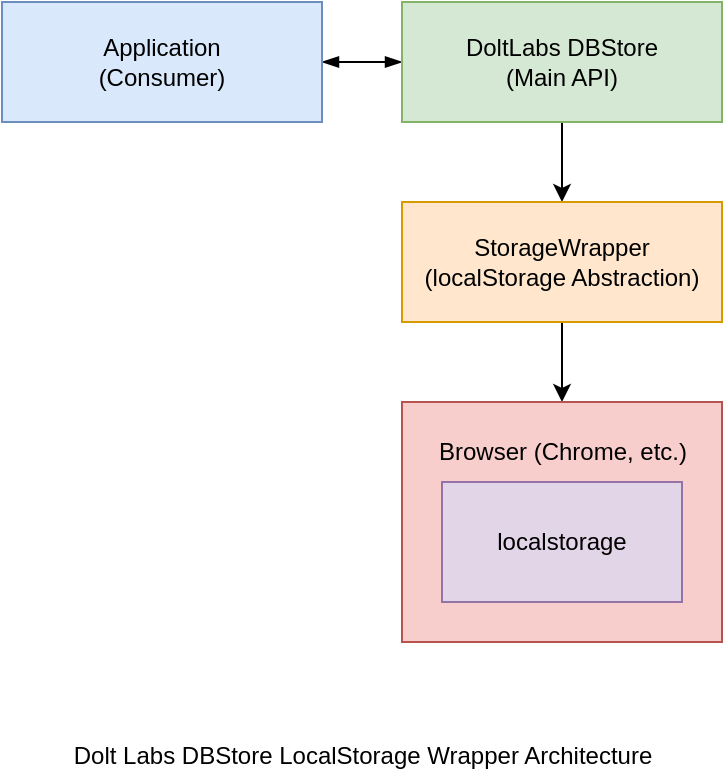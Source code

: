 <mxfile version="26.0.16">
  <diagram name="Page-1" id="Y7vyTCa_uENMa-VKctG6">
    <mxGraphModel dx="1467" dy="710" grid="0" gridSize="10" guides="1" tooltips="1" connect="1" arrows="1" fold="1" page="1" pageScale="1" pageWidth="850" pageHeight="1100" math="0" shadow="0">
      <root>
        <mxCell id="0" />
        <mxCell id="1" parent="0" />
        <mxCell id="7D-dPV7SOHnn52JqsAqx-11" value="Dolt Labs DBStore LocalStorage Wrapper Architecture" style="text;html=1;align=center;verticalAlign=middle;resizable=0;points=[];autosize=1;strokeColor=none;fillColor=none;" vertex="1" parent="1">
          <mxGeometry x="176.5" y="454" width="307" height="26" as="geometry" />
        </mxCell>
        <mxCell id="7D-dPV7SOHnn52JqsAqx-12" value="" style="group" vertex="1" connectable="0" parent="1">
          <mxGeometry x="150" y="90" width="360" height="320" as="geometry" />
        </mxCell>
        <mxCell id="7D-dPV7SOHnn52JqsAqx-8" style="edgeStyle=orthogonalEdgeStyle;rounded=0;orthogonalLoop=1;jettySize=auto;html=1;exitX=1;exitY=0.5;exitDx=0;exitDy=0;entryX=0;entryY=0.5;entryDx=0;entryDy=0;startArrow=blockThin;startFill=1;endArrow=blockThin;endFill=1;" edge="1" parent="7D-dPV7SOHnn52JqsAqx-12" source="7D-dPV7SOHnn52JqsAqx-1" target="7D-dPV7SOHnn52JqsAqx-2">
          <mxGeometry relative="1" as="geometry" />
        </mxCell>
        <mxCell id="7D-dPV7SOHnn52JqsAqx-1" value="Application&lt;div&gt;(Consumer)&lt;/div&gt;" style="rounded=0;whiteSpace=wrap;html=1;fillColor=#dae8fc;strokeColor=#6c8ebf;" vertex="1" parent="7D-dPV7SOHnn52JqsAqx-12">
          <mxGeometry width="160" height="60" as="geometry" />
        </mxCell>
        <mxCell id="7D-dPV7SOHnn52JqsAqx-9" style="edgeStyle=orthogonalEdgeStyle;rounded=0;orthogonalLoop=1;jettySize=auto;html=1;exitX=0.5;exitY=1;exitDx=0;exitDy=0;entryX=0.5;entryY=0;entryDx=0;entryDy=0;" edge="1" parent="7D-dPV7SOHnn52JqsAqx-12" source="7D-dPV7SOHnn52JqsAqx-2" target="7D-dPV7SOHnn52JqsAqx-3">
          <mxGeometry relative="1" as="geometry" />
        </mxCell>
        <mxCell id="7D-dPV7SOHnn52JqsAqx-2" value="DoltLabs DBStore&lt;div&gt;(Main API)&lt;/div&gt;" style="rounded=0;whiteSpace=wrap;html=1;fillColor=#d5e8d4;strokeColor=#82b366;" vertex="1" parent="7D-dPV7SOHnn52JqsAqx-12">
          <mxGeometry x="200" width="160" height="60" as="geometry" />
        </mxCell>
        <mxCell id="7D-dPV7SOHnn52JqsAqx-10" style="edgeStyle=orthogonalEdgeStyle;rounded=0;orthogonalLoop=1;jettySize=auto;html=1;exitX=0.5;exitY=1;exitDx=0;exitDy=0;entryX=0.5;entryY=0;entryDx=0;entryDy=0;" edge="1" parent="7D-dPV7SOHnn52JqsAqx-12" source="7D-dPV7SOHnn52JqsAqx-3" target="7D-dPV7SOHnn52JqsAqx-4">
          <mxGeometry relative="1" as="geometry" />
        </mxCell>
        <mxCell id="7D-dPV7SOHnn52JqsAqx-3" value="StorageWrapper&lt;div&gt;(localStorage Abstraction)&lt;/div&gt;" style="rounded=0;whiteSpace=wrap;html=1;fillColor=#ffe6cc;strokeColor=#d79b00;" vertex="1" parent="7D-dPV7SOHnn52JqsAqx-12">
          <mxGeometry x="200" y="100" width="160" height="60" as="geometry" />
        </mxCell>
        <mxCell id="7D-dPV7SOHnn52JqsAqx-7" value="Ṅ" style="group;fillColor=#f8cecc;strokeColor=#b85450;container=0;" vertex="1" connectable="0" parent="7D-dPV7SOHnn52JqsAqx-12">
          <mxGeometry x="200" y="200" width="160" height="120" as="geometry" />
        </mxCell>
        <mxCell id="7D-dPV7SOHnn52JqsAqx-4" value="" style="rounded=0;whiteSpace=wrap;html=1;fillColor=#f8cecc;strokeColor=#b85450;" vertex="1" parent="7D-dPV7SOHnn52JqsAqx-12">
          <mxGeometry x="200" y="200" width="160" height="120" as="geometry" />
        </mxCell>
        <mxCell id="7D-dPV7SOHnn52JqsAqx-5" value="localstorage" style="rounded=0;whiteSpace=wrap;html=1;fillColor=#e1d5e7;strokeColor=#9673a6;" vertex="1" parent="7D-dPV7SOHnn52JqsAqx-12">
          <mxGeometry x="220" y="240" width="120" height="60" as="geometry" />
        </mxCell>
        <mxCell id="7D-dPV7SOHnn52JqsAqx-6" value="Browser (Chrome, etc.)" style="text;html=1;align=center;verticalAlign=middle;resizable=0;points=[];autosize=1;strokeColor=none;fillColor=none;" vertex="1" parent="7D-dPV7SOHnn52JqsAqx-12">
          <mxGeometry x="205" y="210" width="150" height="30" as="geometry" />
        </mxCell>
      </root>
    </mxGraphModel>
  </diagram>
</mxfile>
